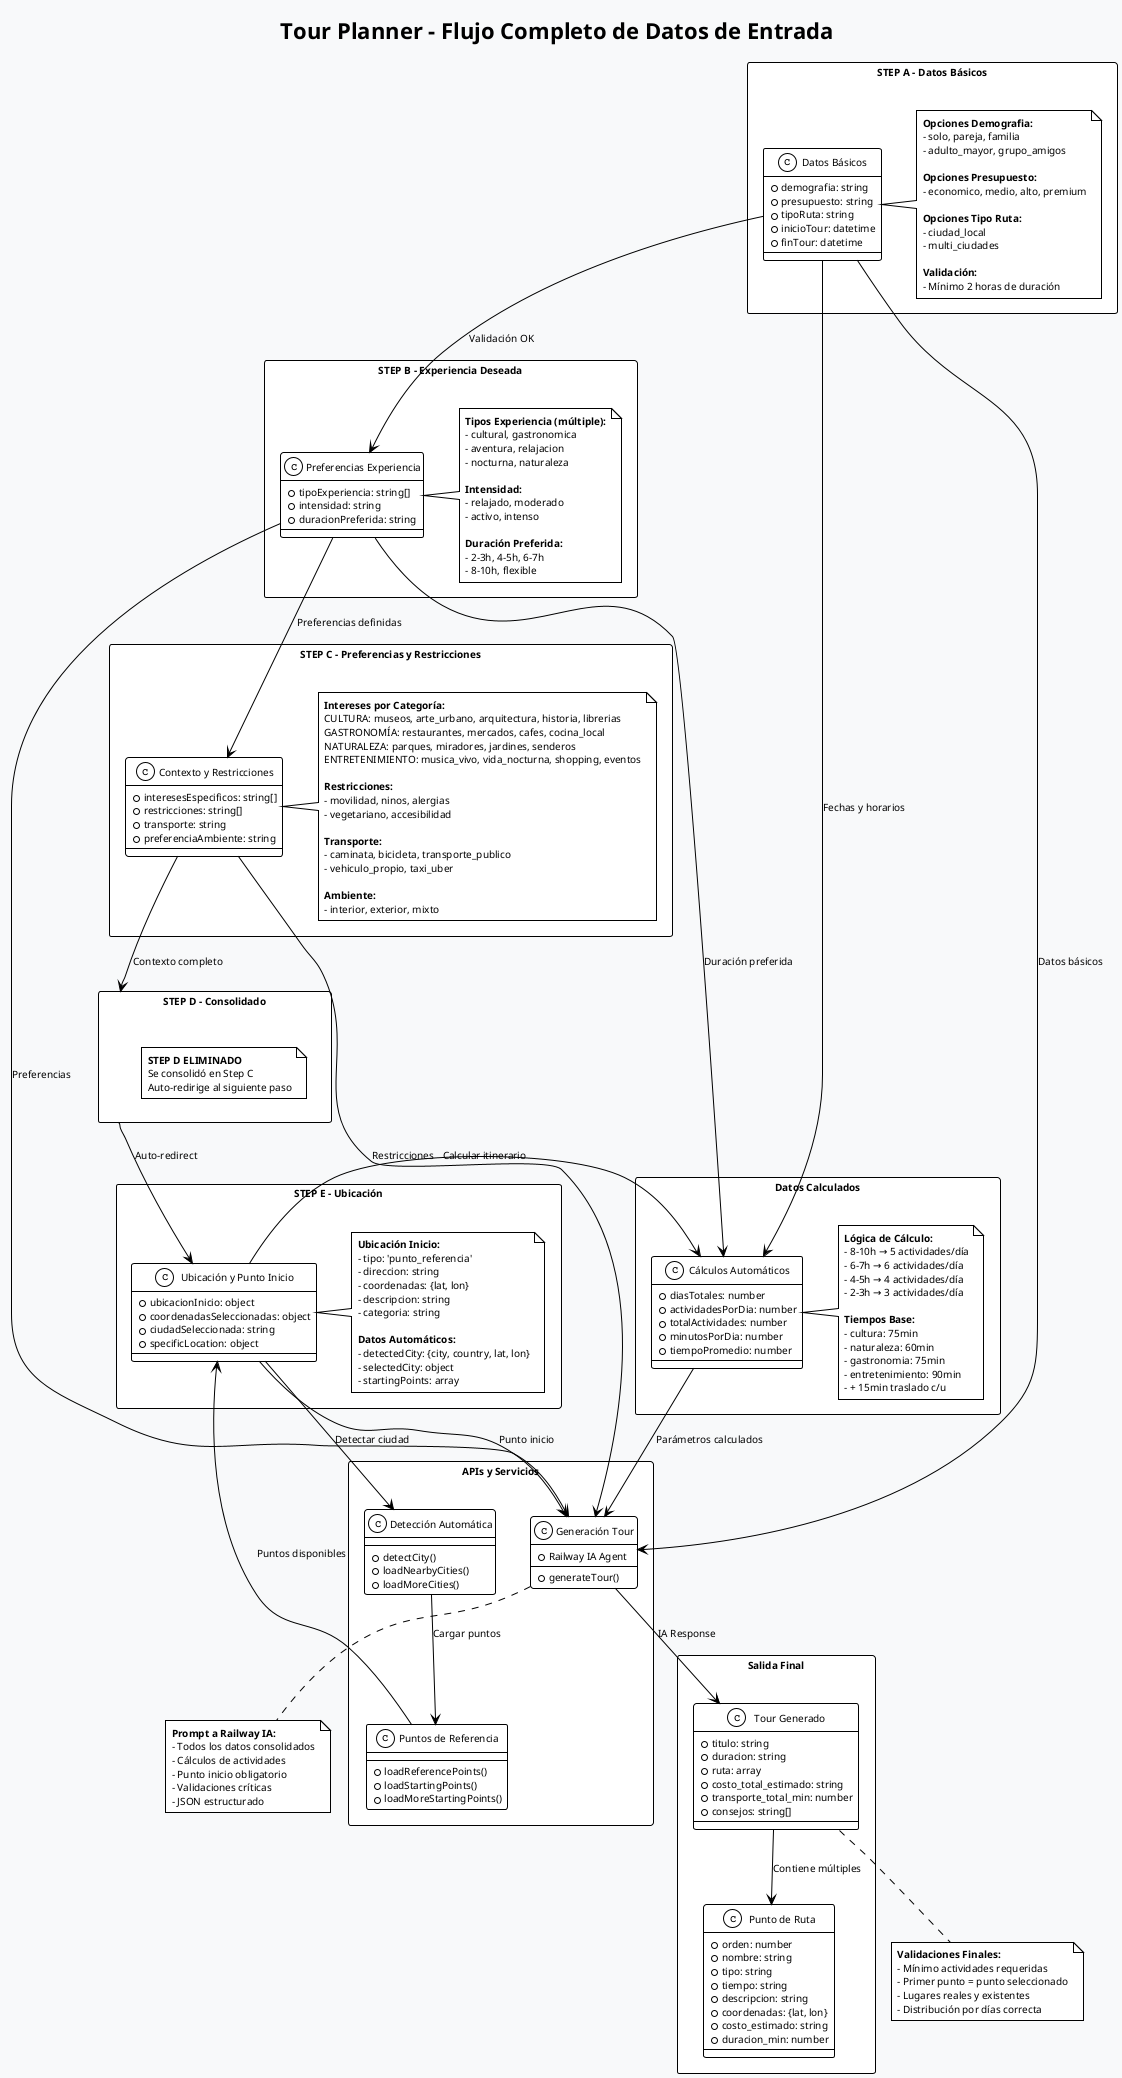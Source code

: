 @startuml Tour Planner - Flujo Completo de Datos
!theme plain
skinparam backgroundColor #f8f9fa
skinparam defaultFontSize 10
skinparam packageStyle rectangle

title Tour Planner - Flujo Completo de Datos de Entrada

package "STEP A - Datos Básicos" as StepA {
  class "Datos Básicos" as BasicData {
    + demografia: string
    + presupuesto: string  
    + tipoRuta: string
    + inicioTour: datetime
    + finTour: datetime
  }
  
  note right of BasicData
    **Opciones Demografia:**
    - solo, pareja, familia
    - adulto_mayor, grupo_amigos
    
    **Opciones Presupuesto:**
    - economico, medio, alto, premium
    
    **Opciones Tipo Ruta:**
    - ciudad_local
    - multi_ciudades
    
    **Validación:**
    - Mínimo 2 horas de duración
  end note
}

package "STEP B - Experiencia Deseada" as StepB {
  class "Preferencias Experiencia" as ExperienceData {
    + tipoExperiencia: string[]
    + intensidad: string
    + duracionPreferida: string
  }
  
  note right of ExperienceData
    **Tipos Experiencia (múltiple):**
    - cultural, gastronomica
    - aventura, relajacion
    - nocturna, naturaleza
    
    **Intensidad:**
    - relajado, moderado
    - activo, intenso
    
    **Duración Preferida:**
    - 2-3h, 4-5h, 6-7h
    - 8-10h, flexible
  end note
}

package "STEP C - Preferencias y Restricciones" as StepC {
  class "Contexto y Restricciones" as ContextData {
    + interesesEspecificos: string[]
    + restricciones: string[]
    + transporte: string
    + preferenciaAmbiente: string
  }
  
  note right of ContextData
    **Intereses por Categoría:**
    CULTURA: museos, arte_urbano, arquitectura, historia, librerias
    GASTRONOMÍA: restaurantes, mercados, cafes, cocina_local
    NATURALEZA: parques, miradores, jardines, senderos
    ENTRETENIMIENTO: musica_vivo, vida_nocturna, shopping, eventos
    
    **Restricciones:**
    - movilidad, ninos, alergias
    - vegetariano, accesibilidad
    
    **Transporte:**
    - caminata, bicicleta, transporte_publico
    - vehiculo_propio, taxi_uber
    
    **Ambiente:**
    - interior, exterior, mixto
  end note
}

package "STEP D - Consolidado" as StepD {
  note as StepDNote
    **STEP D ELIMINADO**
    Se consolidó en Step C
    Auto-redirige al siguiente paso
  end note
}

package "STEP E - Ubicación" as StepE {
  class "Ubicación y Punto Inicio" as LocationData {
    + ubicacionInicio: object
    + coordenadasSeleccionadas: object
    + ciudadSeleccionada: string
    + specificLocation: object
  }
  
  note right of LocationData
    **Ubicación Inicio:**
    - tipo: 'punto_referencia'
    - direccion: string
    - coordenadas: {lat, lon}
    - descripcion: string
    - categoria: string
    
    **Datos Automáticos:**
    - detectedCity: {city, country, lat, lon}
    - selectedCity: object
    - startingPoints: array
  end note
}

package "APIs y Servicios" as APIs {
  class "Detección Automática" as AutoDetection {
    + detectCity()
    + loadNearbyCities()
    + loadMoreCities()
  }
  
  class "Puntos de Referencia" as ReferencePoints {
    + loadReferencePoints()
    + loadStartingPoints()
    + loadMoreStartingPoints()
  }
  
  class "Generación Tour" as TourGeneration {
    + generateTour()
    + Railway IA Agent
  }
}

package "Datos Calculados" as Calculated {
  class "Cálculos Automáticos" as Calculations {
    + diasTotales: number
    + actividadesPorDia: number
    + totalActividades: number
    + minutosPorDia: number
    + tiempoPromedio: number
  }
  
  note right of Calculations
    **Lógica de Cálculo:**
    - 8-10h → 5 actividades/día
    - 6-7h → 6 actividades/día  
    - 4-5h → 4 actividades/día
    - 2-3h → 3 actividades/día
    
    **Tiempos Base:**
    - cultura: 75min
    - naturaleza: 60min
    - gastronomia: 75min
    - entretenimiento: 90min
    - + 15min traslado c/u
  end note
}

package "Salida Final" as Output {
  class "Tour Generado" as GeneratedTour {
    + titulo: string
    + duracion: string
    + ruta: array
    + costo_total_estimado: string
    + transporte_total_min: number
    + consejos: string[]
  }
  
  class "Punto de Ruta" as RoutePoint {
    + orden: number
    + nombre: string
    + tipo: string
    + tiempo: string
    + descripcion: string
    + coordenadas: {lat, lon}
    + costo_estimado: string
    + duracion_min: number
  }
}

' Flujo de datos
BasicData --> ExperienceData : "Validación OK"
ExperienceData --> ContextData : "Preferencias definidas"
ContextData --> StepD : "Contexto completo"
StepD --> LocationData : "Auto-redirect"
LocationData --> AutoDetection : "Detectar ciudad"
AutoDetection --> ReferencePoints : "Cargar puntos"
ReferencePoints --> LocationData : "Puntos disponibles"

LocationData --> Calculations : "Calcular itinerario"
BasicData --> Calculations : "Fechas y horarios"
ExperienceData --> Calculations : "Duración preferida"

Calculations --> TourGeneration : "Parámetros calculados"
BasicData --> TourGeneration : "Datos básicos"
ExperienceData --> TourGeneration : "Preferencias"
ContextData --> TourGeneration : "Restricciones"
LocationData --> TourGeneration : "Punto inicio"

TourGeneration --> GeneratedTour : "IA Response"
GeneratedTour --> RoutePoint : "Contiene múltiples"

' Notas adicionales
note bottom of TourGeneration
  **Prompt a Railway IA:**
  - Todos los datos consolidados
  - Cálculos de actividades
  - Punto inicio obligatorio
  - Validaciones críticas
  - JSON estructurado
end note

note bottom of GeneratedTour
  **Validaciones Finales:**
  - Mínimo actividades requeridas
  - Primer punto = punto seleccionado
  - Lugares reales y existentes
  - Distribución por días correcta
end note

@enduml